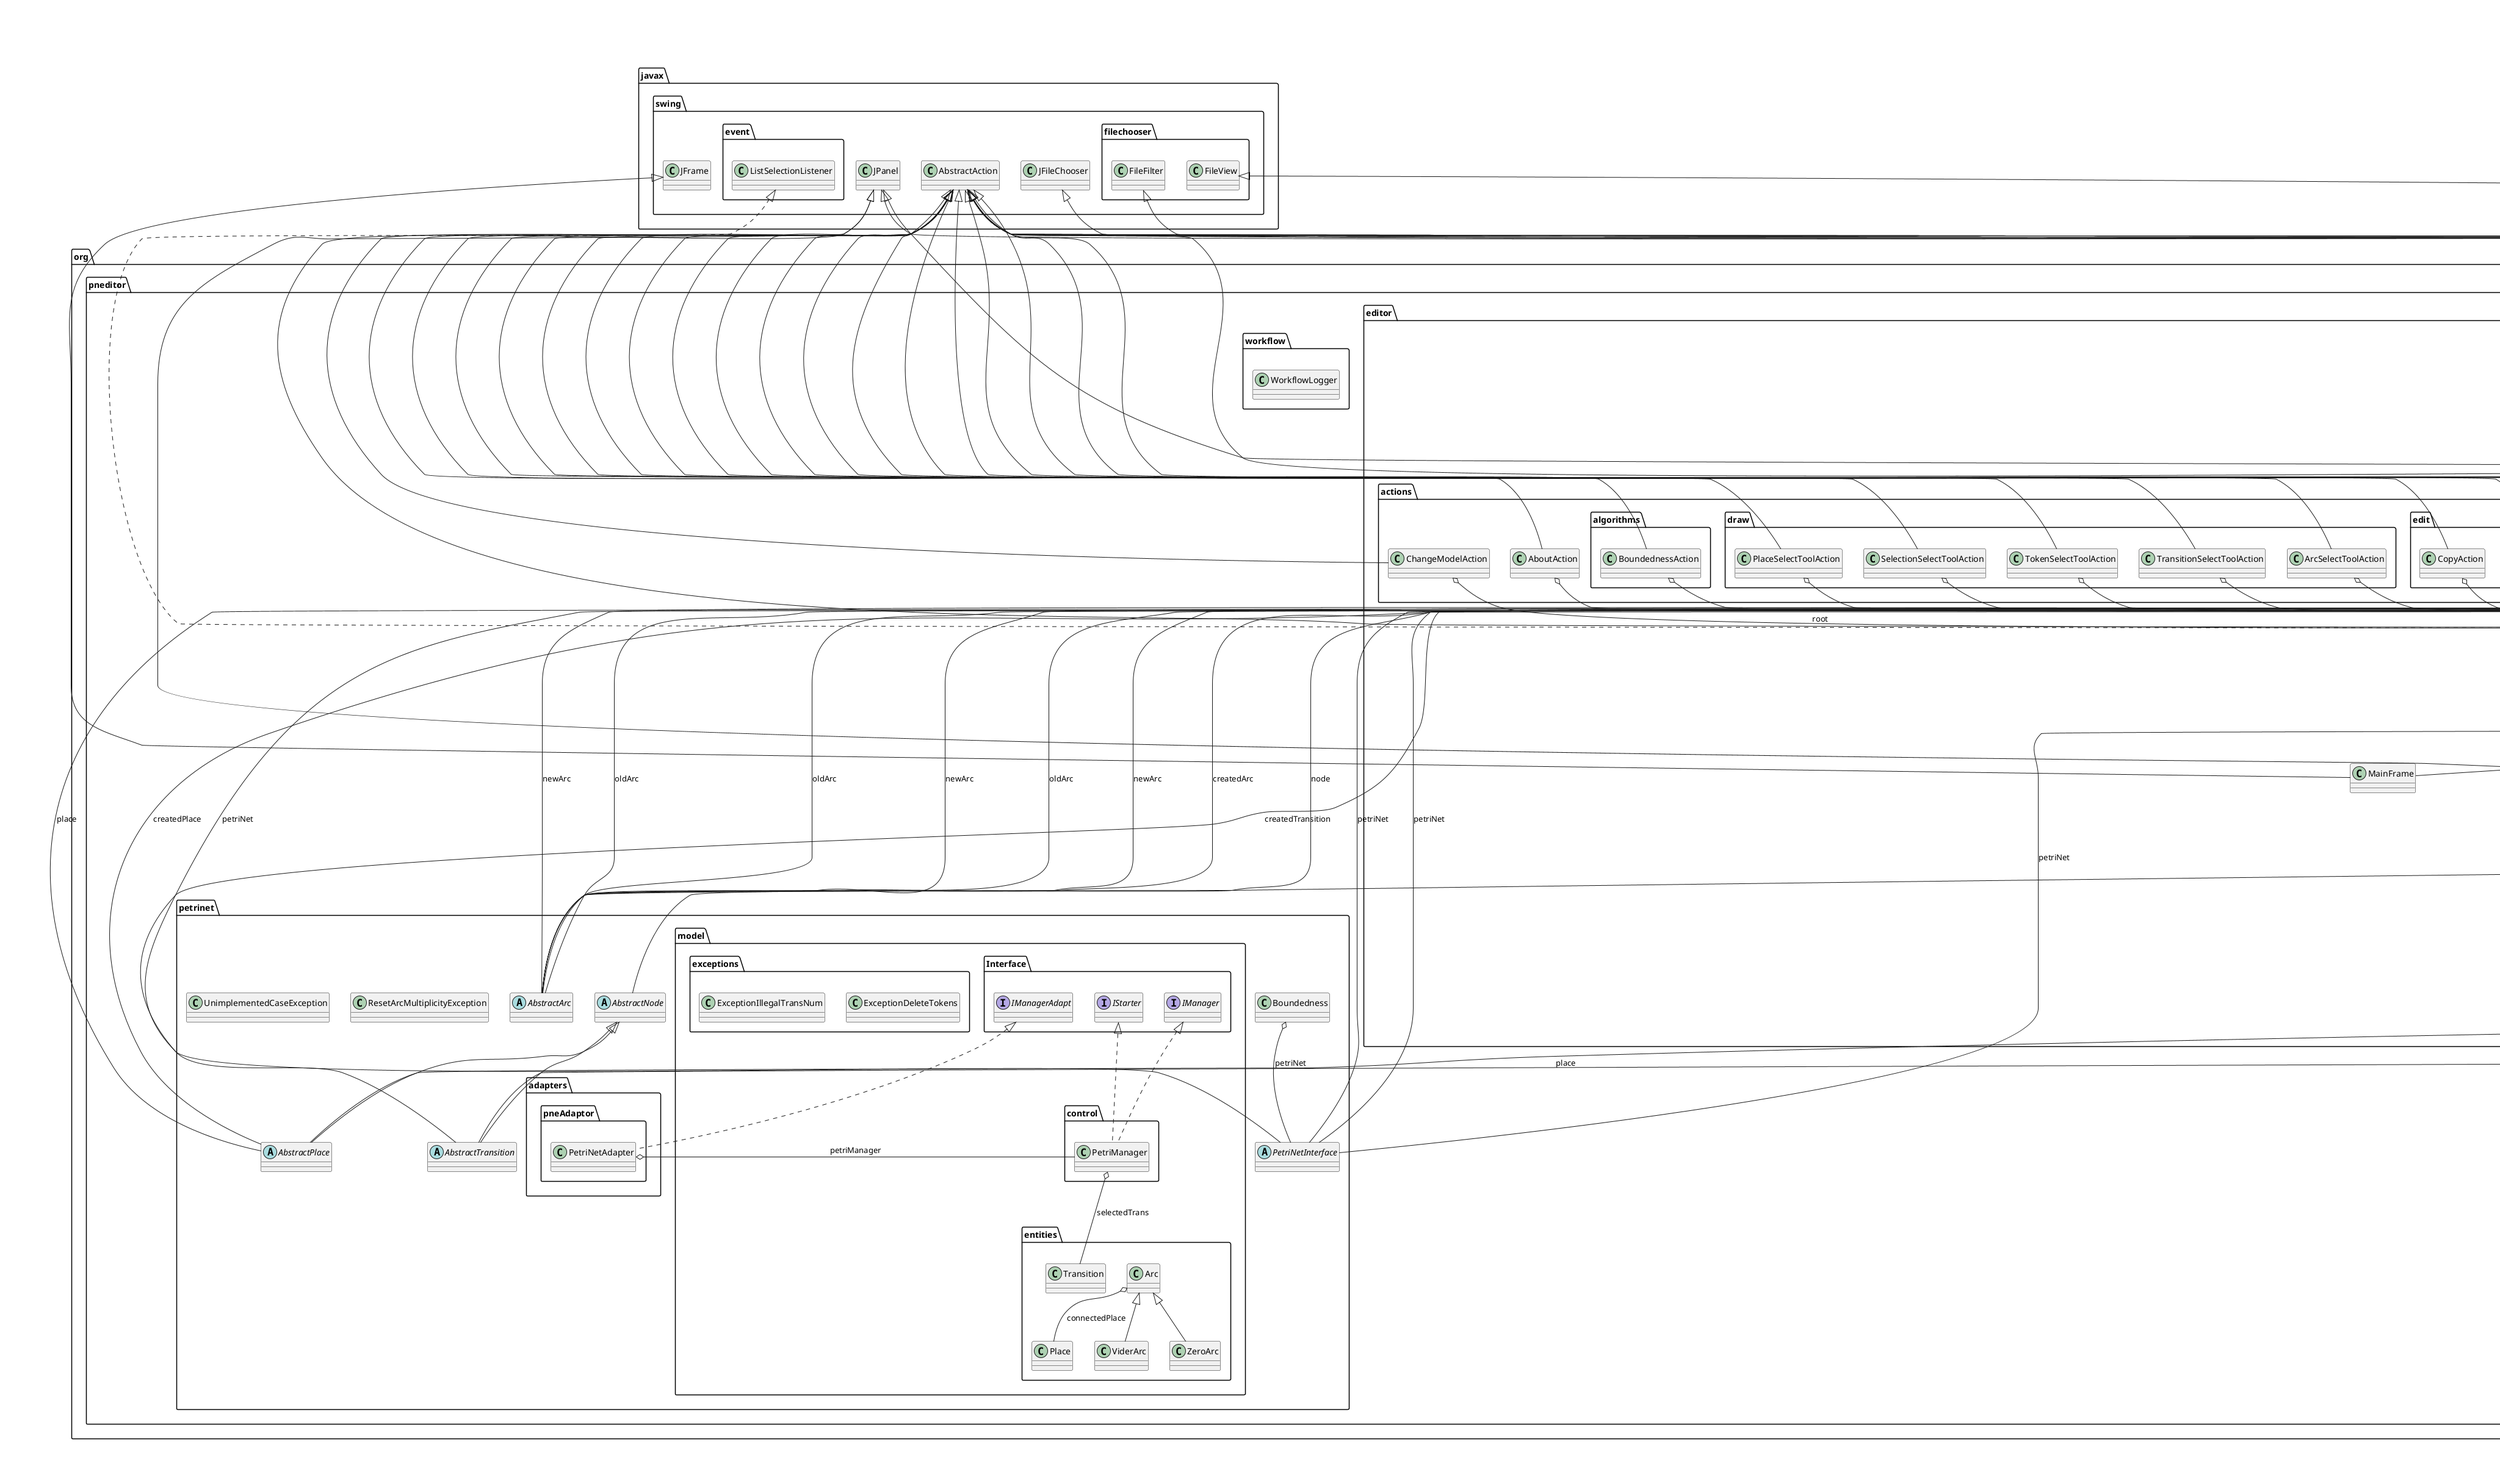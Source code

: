 @startuml

title __MAPD-PNE-CODE's Class Diagram__\n

  namespace logger {
    class logger.PNEditorLogger {
    }
  }
  

  namespace org.pneditor.editor {
    class org.pneditor.editor.DrawingBoard {
    }
  }
  

  namespace org.pneditor.editor {
    class org.pneditor.editor.LocalClipboard {
    }
  }
  

  namespace org.pneditor.editor {
    class org.pneditor.editor.Main {
    }
  }
  

  namespace org.pneditor.editor {
    class org.pneditor.editor.MainFrame {
    }
  }
  

  namespace org.pneditor.editor {
    class org.pneditor.editor.Root {
    }
  }
  

  namespace org.pneditor.editor {
    class org.pneditor.editor.UndoManager {
    }
  }
  

  namespace org.pneditor.editor {
    namespace actions {
      class org.pneditor.editor.actions.AboutAction {
      }
    }
  }
  

  namespace org.pneditor.editor {
    namespace actions {
      class org.pneditor.editor.actions.ChangeModelAction {
      }
    }
  }
  

  namespace org.pneditor.editor {
    namespace actions {
      namespace algorithms {
        class org.pneditor.editor.actions.algorithms.BoundednessAction {
        }
      }
    }
  }
  

  namespace org.pneditor.editor {
    namespace actions {
      namespace draw {
        class org.pneditor.editor.actions.draw.ArcSelectToolAction {
        }
      }
    }
  }
  

  namespace org.pneditor.editor {
    namespace actions {
      namespace draw {
        class org.pneditor.editor.actions.draw.PlaceSelectToolAction {
        }
      }
    }
  }
  

  namespace org.pneditor.editor {
    namespace actions {
      namespace draw {
        class org.pneditor.editor.actions.draw.SelectionSelectToolAction {
        }
      }
    }
  }
  

  namespace org.pneditor.editor {
    namespace actions {
      namespace draw {
        class org.pneditor.editor.actions.draw.TokenSelectToolAction {
        }
      }
    }
  }
  

  namespace org.pneditor.editor {
    namespace actions {
      namespace draw {
        class org.pneditor.editor.actions.draw.TransitionSelectToolAction {
        }
      }
    }
  }
  

  namespace org.pneditor.editor {
    namespace actions {
      namespace edit {
        class org.pneditor.editor.actions.edit.CopyAction {
        }
      }
    }
  }
  

  namespace org.pneditor.editor {
    namespace actions {
      namespace edit {
        class org.pneditor.editor.actions.edit.CutAction {
        }
      }
    }
  }
  

  namespace org.pneditor.editor {
    namespace actions {
      namespace edit {
        class org.pneditor.editor.actions.edit.DeleteAction {
        }
      }
    }
  }
  

  namespace org.pneditor.editor {
    namespace actions {
      namespace edit {
        class org.pneditor.editor.actions.edit.PasteAction {
        }
      }
    }
  }
  

  namespace org.pneditor.editor {
    namespace actions {
      namespace edit {
        class org.pneditor.editor.actions.edit.RedoAction {
        }
      }
    }
  }
  

  namespace org.pneditor.editor {
    namespace actions {
      namespace edit {
        class org.pneditor.editor.actions.edit.SelectAllAction {
        }
      }
    }
  }
  

  namespace org.pneditor.editor {
    namespace actions {
      namespace edit {
        class org.pneditor.editor.actions.edit.UndoAction {
        }
      }
    }
  }
  

  namespace org.pneditor.editor {
    namespace actions {
      namespace element {
        class org.pneditor.editor.actions.element.SetArcInhibitoryAction {
        }
      }
    }
  }
  

  namespace org.pneditor.editor {
    namespace actions {
      namespace element {
        class org.pneditor.editor.actions.element.SetArcMultiplicityAction {
        }
      }
    }
  }
  

  namespace org.pneditor.editor {
    namespace actions {
      namespace element {
        class org.pneditor.editor.actions.element.SetArcRegularAction {
        }
      }
    }
  }
  

  namespace org.pneditor.editor {
    namespace actions {
      namespace element {
        class org.pneditor.editor.actions.element.SetArcResetAction {
        }
      }
    }
  }
  

  namespace org.pneditor.editor {
    namespace actions {
      namespace element {
        class org.pneditor.editor.actions.element.SetLabelAction {
        }
      }
    }
  }
  

  namespace org.pneditor.editor {
    namespace actions {
      namespace element {
        class org.pneditor.editor.actions.element.SetTokensAction {
        }
      }
    }
  }
  

  namespace org.pneditor.editor {
    namespace actions {
      namespace file {
        class org.pneditor.editor.actions.file.ExportAction {
        }
      }
    }
  }
  

  namespace org.pneditor.editor {
    namespace actions {
      namespace file {
        class org.pneditor.editor.actions.file.ImportAction {
        }
      }
    }
  }
  

  namespace org.pneditor.editor {
    namespace actions {
      namespace file {
        class org.pneditor.editor.actions.file.NewFileAction {
        }
      }
    }
  }
  

  namespace org.pneditor.editor {
    namespace actions {
      namespace file {
        class org.pneditor.editor.actions.file.OpenFileAction {
        }
      }
    }
  }
  

  namespace org.pneditor.editor {
    namespace actions {
      namespace file {
        class org.pneditor.editor.actions.file.QuitAction {
        }
      }
    }
  }
  

  namespace org.pneditor.editor {
    namespace actions {
      namespace file {
        class org.pneditor.editor.actions.file.SaveAction {
        }
      }
    }
  }
  

  namespace org.pneditor.editor {
    namespace actions {
      namespace file {
        class org.pneditor.editor.actions.file.SaveFileAsAction {
        }
      }
    }
  }
  

  namespace org.pneditor.editor {
    namespace canvas {
      class org.pneditor.editor.canvas.ArcFeature {
      }
    }
  }
  

  namespace org.pneditor.editor {
    namespace canvas {
      class org.pneditor.editor.canvas.Canvas {
      }
    }
  }
  

  namespace org.pneditor.editor {
    namespace canvas {
      class org.pneditor.editor.canvas.ClickFeature {
      }
    }
  }
  

  namespace org.pneditor.editor {
    namespace canvas {
      class org.pneditor.editor.canvas.DraggingFeature {
      }
    }
  }
  

  namespace org.pneditor.editor {
    namespace canvas {
      class org.pneditor.editor.canvas.EdgeZigzagFeature {
      }
    }
  }
  

  namespace org.pneditor.editor {
    namespace canvas {
      interface org.pneditor.editor.canvas.Feature {
      }
    }
  }
  

  namespace org.pneditor.editor {
    namespace canvas {
      class org.pneditor.editor.canvas.PanningFeature {
      }
    }
  }
  

  namespace org.pneditor.editor {
    namespace canvas {
      class org.pneditor.editor.canvas.PetriNetFeature {
      }
    }
  }
  

  namespace org.pneditor.editor {
    namespace canvas {
      class org.pneditor.editor.canvas.PlaceTransitionMakerFeature {
      }
    }
  }
  

  namespace org.pneditor.editor {
    namespace canvas {
      class org.pneditor.editor.canvas.PopupMenuFeature {
      }
    }
  }
  

  namespace org.pneditor.editor {
    namespace canvas {
      class org.pneditor.editor.canvas.ScrollingFeature {
      }
    }
  }
  

  namespace org.pneditor.editor {
    namespace canvas {
      class org.pneditor.editor.canvas.Selection {
      }
    }
  }
  

  namespace org.pneditor.editor {
    namespace canvas {
      interface org.pneditor.editor.canvas.SelectionChangedListener {
      }
    }
  }
  

  namespace org.pneditor.editor {
    namespace canvas {
      class org.pneditor.editor.canvas.SelectionDrawingFeature {
      }
    }
  }
  

  namespace org.pneditor.editor {
    namespace canvas {
      class org.pneditor.editor.canvas.TokenFeature {
      }
    }
  }
  

  namespace org.pneditor.editor {
    namespace canvas {
      class org.pneditor.editor.canvas.VisualHandle {
      }
    }
  }
  

  namespace org.pneditor.editor {
    namespace canvas {
      class org.pneditor.editor.canvas.VisualSelection {
      }
    }
  }
  

  namespace org.pneditor.editor {
    namespace commands {
      class org.pneditor.editor.commands.AddArcCommand {
      }
    }
  }
  

  namespace org.pneditor.editor {
    namespace commands {
      class org.pneditor.editor.commands.AddPlaceCommand {
      }
    }
  }
  

  namespace org.pneditor.editor {
    namespace commands {
      class org.pneditor.editor.commands.AddTokenCommand {
      }
    }
  }
  

  namespace org.pneditor.editor {
    namespace commands {
      class org.pneditor.editor.commands.AddTransitionCommand {
      }
    }
  }
  

  namespace org.pneditor.editor {
    namespace commands {
      class org.pneditor.editor.commands.CutCommand {
      }
    }
  }
  

  namespace org.pneditor.editor {
    namespace commands {
      class org.pneditor.editor.commands.DeleteArcCommand {
      }
    }
  }
  

  namespace org.pneditor.editor {
    namespace commands {
      class org.pneditor.editor.commands.DeleteElementCommand {
      }
    }
  }
  

  namespace org.pneditor.editor {
    namespace commands {
      class org.pneditor.editor.commands.DeleteElementsCommand {
      }
    }
  }
  

  namespace org.pneditor.editor {
    namespace commands {
      class org.pneditor.editor.commands.DeletePlaceCommand {
      }
    }
  }
  

  namespace org.pneditor.editor {
    namespace commands {
      class org.pneditor.editor.commands.DeleteTransitionCommand {
      }
    }
  }
  

  namespace org.pneditor.editor {
    namespace commands {
      class org.pneditor.editor.commands.FireTransitionCommand {
      }
    }
  }
  

  namespace org.pneditor.editor {
    namespace commands {
      class org.pneditor.editor.commands.MoveElementCommand {
      }
    }
  }
  

  namespace org.pneditor.editor {
    namespace commands {
      class org.pneditor.editor.commands.MoveElementsCommand {
      }
    }
  }
  

  namespace org.pneditor.editor {
    namespace commands {
      class org.pneditor.editor.commands.PasteCommand {
      }
    }
  }
  

  namespace org.pneditor.editor {
    namespace commands {
      class org.pneditor.editor.commands.RemoveTokenCommand {
      }
    }
  }
  

  namespace org.pneditor.editor {
    namespace commands {
      class org.pneditor.editor.commands.SetArcInhibitCommand {
      }
    }
  }
  

  namespace org.pneditor.editor {
    namespace commands {
      class org.pneditor.editor.commands.SetArcMultiplicityCommand {
      }
    }
  }
  

  namespace org.pneditor.editor {
    namespace commands {
      class org.pneditor.editor.commands.SetArcRegularCommand {
      }
    }
  }
  

  namespace org.pneditor.editor {
    namespace commands {
      class org.pneditor.editor.commands.SetArcResetCommand {
      }
    }
  }
  

  namespace org.pneditor.editor {
    namespace commands {
      class org.pneditor.editor.commands.SetEdgeZigzagPointCommand {
      }
    }
  }
  

  namespace org.pneditor.editor {
    namespace commands {
      class org.pneditor.editor.commands.SetLabelCommand {
      }
    }
  }
  

  namespace org.pneditor.editor {
    namespace commands {
      class org.pneditor.editor.commands.SetTokensCommand {
      }
    }
  }
  

  namespace org.pneditor.editor {
    namespace filechooser {
      class org.pneditor.editor.filechooser.EpsFileType {
      }
    }
  }
  

  namespace org.pneditor.editor {
    namespace filechooser {
      class org.pneditor.editor.filechooser.FileChooserDialog {
      }
    }
  }
  

  namespace org.pneditor.editor {
    namespace filechooser {
      class org.pneditor.editor.filechooser.FileIconView {
      }
    }
  }
  

  namespace org.pneditor.editor {
    namespace filechooser {
      abstract class org.pneditor.editor.filechooser.FileType {
      }
    }
  }
  

  namespace org.pneditor.editor {
    namespace filechooser {
      class org.pneditor.editor.filechooser.FileTypeException {
      }
    }
  }
  

  namespace org.pneditor.editor {
    namespace filechooser {
      class org.pneditor.editor.filechooser.PflowFileType {
      }
    }
  }
  

  namespace org.pneditor.editor {
    namespace filechooser {
      class org.pneditor.editor.filechooser.PngFileType {
      }
    }
  }
  

  namespace org.pneditor.editor {
    namespace filechooser {
      class org.pneditor.editor.filechooser.Preview {
      }
    }
  }
  

  namespace org.pneditor.editor {
    namespace filechooser {
      class org.pneditor.editor.filechooser.Sidebar {
      }
    }
  }
  

  namespace org.pneditor.editor {
    namespace filechooser {
      class org.pneditor.editor.filechooser.ViptoolPnmlFileType {
      }
    }
  }
  

  namespace org.pneditor.editor {
    namespace gpetrinet {
      class org.pneditor.editor.gpetrinet.GraphicArc {
      }
    }
  }
  

  namespace org.pneditor.editor {
    namespace gpetrinet {
      abstract class org.pneditor.editor.gpetrinet.GraphicElement {
      }
    }
  }
  

  namespace org.pneditor.editor {
    namespace gpetrinet {
      abstract class org.pneditor.editor.gpetrinet.GraphicNode {
      }
    }
  }
  

  namespace org.pneditor.editor {
    namespace gpetrinet {
      class org.pneditor.editor.gpetrinet.GraphicPetriNet {
      }
    }
  }
  

  namespace org.pneditor.editor {
    namespace gpetrinet {
      class org.pneditor.editor.gpetrinet.GraphicPlace {
      }
    }
  }
  

  namespace org.pneditor.editor {
    namespace gpetrinet {
      class org.pneditor.editor.gpetrinet.GraphicTransition {
      }
    }
  }
  

  namespace org.pneditor.editor {
    namespace gpetrinet {
      class org.pneditor.editor.gpetrinet.PreviewArc {
      }
    }
  }
  

  namespace org.pneditor.petrinet {
    abstract class org.pneditor.petrinet.AbstractArc {
    }
  }
  

  namespace org.pneditor.petrinet {
    abstract class org.pneditor.petrinet.AbstractNode {
    }
  }
  

  namespace org.pneditor.petrinet {
    abstract class org.pneditor.petrinet.AbstractPlace {
    }
  }
  

  namespace org.pneditor.petrinet {
    abstract class org.pneditor.petrinet.AbstractTransition {
    }
  }
  

  namespace org.pneditor.petrinet {
    class org.pneditor.petrinet.Boundedness {
    }
  }
  

  namespace org.pneditor.petrinet {
    abstract class org.pneditor.petrinet.PetriNetInterface {
    }
  }
  

  namespace org.pneditor.petrinet {
    class org.pneditor.petrinet.ResetArcMultiplicityException {
    }
  }
  

  namespace org.pneditor.petrinet {
    class org.pneditor.petrinet.UnimplementedCaseException {
    }
  }
  

  namespace org.pneditor.petrinet {
    namespace adapters.pneAdaptor {
      class org.pneditor.petrinet.adapters.pneAdaptor.PetriNetAdapter {
      }
    }
  }
  

  namespace org.pneditor.petrinet {
    namespace model.Interface {
      interface org.pneditor.petrinet.model.Interface.IManager {
      }
    }
  }
  

  namespace org.pneditor.petrinet {
    namespace model.Interface {
      interface org.pneditor.petrinet.model.Interface.IManagerAdapt {
      }
    }
  }
  

  namespace org.pneditor.petrinet {
    namespace model.Interface {
      interface org.pneditor.petrinet.model.Interface.IStarter {
      }
    }
  }
  

  namespace org.pneditor.petrinet {
    namespace model.control {
      class org.pneditor.petrinet.model.control.PetriManager {
      }
    }
  }
  

  namespace org.pneditor.petrinet {
    namespace model.entities {
      class org.pneditor.petrinet.model.entities.Arc {
      }
    }
  }
  

  namespace org.pneditor.petrinet {
    namespace model.entities {
      class org.pneditor.petrinet.model.entities.Place {
      }
    }
  }
  

  namespace org.pneditor.petrinet {
    namespace model.entities {
      class org.pneditor.petrinet.model.entities.Transition {
      }
    }
  }
  

  namespace org.pneditor.petrinet {
    namespace model.entities {
      class org.pneditor.petrinet.model.entities.ViderArc {
      }
    }
  }
  

  namespace org.pneditor.petrinet {
    namespace model.entities {
      class org.pneditor.petrinet.model.entities.ZeroArc {
      }
    }
  }
  

  namespace org.pneditor.petrinet {
    namespace model.exceptions {
      class org.pneditor.petrinet.model.exceptions.ExceptionDeleteTokens {
      }
    }
  }
  

  namespace org.pneditor.petrinet {
    namespace model.exceptions {
      class org.pneditor.petrinet.model.exceptions.ExceptionIllegalTransNum {
      }
    }
  }
  

  namespace org.pneditor.save.xml {
    class org.pneditor.save.xml.DocumentExporter {
    }
  }
  

  namespace org.pneditor.save.xml {
    class org.pneditor.save.xml.DocumentImporter {
    }
  }
  

  namespace org.pneditor.save.xml {
    class org.pneditor.save.xml.XmlArc {
    }
  }
  

  namespace org.pneditor.save.xml {
    class org.pneditor.save.xml.XmlDocument {
    }
  }
  

  namespace org.pneditor.save.xml {
    class org.pneditor.save.xml.XmlNode {
    }
  }
  

  namespace org.pneditor.save.xml {
    class org.pneditor.save.xml.XmlPetriNet {
    }
  }
  

  namespace org.pneditor.save.xml {
    class org.pneditor.save.xml.XmlPlace {
    }
  }
  

  namespace org.pneditor.save.xml {
    class org.pneditor.save.xml.XmlPoint {
    }
  }
  

  namespace org.pneditor.save.xml {
    class org.pneditor.save.xml.XmlTransition {
    }
  }
  

  namespace org.pneditor.util {
    class org.pneditor.util.CachedGraphics2D {
    }
  }
  

  namespace org.pneditor.util {
    class org.pneditor.util.Colors {
    }
  }
  

  namespace org.pneditor.util {
    interface org.pneditor.util.Command {
    }
  }
  

  namespace org.pneditor.util {
    class org.pneditor.util.EPSGraphics2D {
    }
  }
  

  namespace org.pneditor.util {
    class org.pneditor.util.GraphicsTools {
    }
  }
  

  namespace org.pneditor.util {
    class org.pneditor.util.Point {
    }
  }
  

  namespace org.pneditor.util {
    class org.pneditor.util.StringTools {
    }
  }
  

  namespace org.pneditor.workflow {
    class org.pneditor.workflow.WorkflowLogger {
    }
  }
  

  namespace tests.org.pneditor.petrinet {
    class tests.org.pneditor.petrinet.ArcTest {
    }
  }
  

  namespace tests.org.pneditor.petrinet {
    class tests.org.pneditor.petrinet.NodeTest {
    }
  }
  

  namespace tests.org.pneditor.petrinet {
    class tests.org.pneditor.petrinet.PlaceTest {
    }
  }
  

  namespace tests.org.pneditor.petrinet {
    class tests.org.pneditor.petrinet.TransitionTest {
    }
  }
  

  org.pneditor.editor.DrawingBoard -up-|> javax.swing.JPanel
  org.pneditor.editor.LocalClipboard o-- org.pneditor.editor.gpetrinet.GraphicPetriNet : gPetriNet
  org.pneditor.editor.MainFrame -up-|> javax.swing.JFrame
  org.pneditor.editor.Root .up.|> java.awt.event.WindowListener
  org.pneditor.editor.Root .up.|> javax.swing.event.ListSelectionListener
  org.pneditor.editor.Root .up.|> org.pneditor.editor.canvas.SelectionChangedListener
  org.pneditor.editor.Root o-- org.pneditor.editor.canvas.Canvas : canvas
  org.pneditor.editor.Root o-- org.pneditor.editor.gpetrinet.GraphicElement : clickedElement
  org.pneditor.editor.Root o-- org.pneditor.editor.LocalClipboard : clipboard
  org.pneditor.editor.Root o-- org.pneditor.editor.DrawingBoard : drawingBoard
  org.pneditor.editor.Root o-- org.pneditor.editor.gpetrinet.GraphicPetriNet : graphicPetriNet
  org.pneditor.editor.Root o-- org.pneditor.editor.MainFrame : mainFrame
  org.pneditor.editor.Root o-- org.pneditor.editor.actions.edit.RedoAction : redo
  org.pneditor.editor.Root o-- org.pneditor.editor.canvas.Selection : selection
  org.pneditor.editor.Root o-- org.pneditor.editor.actions.edit.UndoAction : undo
  org.pneditor.editor.Root o-- org.pneditor.editor.UndoManager : undoManager
  org.pneditor.editor.UndoManager o-- org.pneditor.editor.actions.edit.RedoAction : redoAction
  org.pneditor.editor.UndoManager o-- org.pneditor.editor.Root : root
  org.pneditor.editor.UndoManager o-- org.pneditor.editor.actions.edit.UndoAction : undoAction
  org.pneditor.editor.actions.AboutAction -up-|> javax.swing.AbstractAction
  org.pneditor.editor.actions.AboutAction o-- org.pneditor.editor.Root : root
  org.pneditor.editor.actions.ChangeModelAction -up-|> javax.swing.AbstractAction
  org.pneditor.editor.actions.ChangeModelAction o-- org.pneditor.editor.Root : root
  org.pneditor.editor.actions.algorithms.BoundednessAction -up-|> javax.swing.AbstractAction
  org.pneditor.editor.actions.algorithms.BoundednessAction o-- org.pneditor.editor.Root : root
  org.pneditor.editor.actions.draw.ArcSelectToolAction -up-|> javax.swing.AbstractAction
  org.pneditor.editor.actions.draw.ArcSelectToolAction o-- org.pneditor.editor.Root : root
  org.pneditor.editor.actions.draw.PlaceSelectToolAction -up-|> javax.swing.AbstractAction
  org.pneditor.editor.actions.draw.PlaceSelectToolAction o-- org.pneditor.editor.Root : root
  org.pneditor.editor.actions.draw.SelectionSelectToolAction -up-|> javax.swing.AbstractAction
  org.pneditor.editor.actions.draw.SelectionSelectToolAction o-- org.pneditor.editor.Root : root
  org.pneditor.editor.actions.draw.TokenSelectToolAction -up-|> javax.swing.AbstractAction
  org.pneditor.editor.actions.draw.TokenSelectToolAction o-- org.pneditor.editor.Root : root
  org.pneditor.editor.actions.draw.TransitionSelectToolAction -up-|> javax.swing.AbstractAction
  org.pneditor.editor.actions.draw.TransitionSelectToolAction o-- org.pneditor.editor.Root : root
  org.pneditor.editor.actions.edit.CopyAction -up-|> javax.swing.AbstractAction
  org.pneditor.editor.actions.edit.CopyAction o-- org.pneditor.editor.Root : root
  org.pneditor.editor.actions.edit.CutAction -up-|> javax.swing.AbstractAction
  org.pneditor.editor.actions.edit.CutAction o-- org.pneditor.editor.Root : root
  org.pneditor.editor.actions.edit.DeleteAction -up-|> javax.swing.AbstractAction
  org.pneditor.editor.actions.edit.DeleteAction o-- org.pneditor.editor.Root : root
  org.pneditor.editor.actions.edit.PasteAction -up-|> javax.swing.AbstractAction
  org.pneditor.editor.actions.edit.PasteAction o-- org.pneditor.editor.Root : root
  org.pneditor.editor.actions.edit.RedoAction -up-|> javax.swing.AbstractAction
  org.pneditor.editor.actions.edit.RedoAction o-- org.pneditor.editor.Root : root
  org.pneditor.editor.actions.edit.SelectAllAction -up-|> javax.swing.AbstractAction
  org.pneditor.editor.actions.edit.SelectAllAction o-- org.pneditor.editor.Root : root
  org.pneditor.editor.actions.edit.UndoAction -up-|> javax.swing.AbstractAction
  org.pneditor.editor.actions.edit.UndoAction o-- org.pneditor.editor.Root : root
  org.pneditor.editor.actions.element.SetArcInhibitoryAction -up-|> javax.swing.AbstractAction
  org.pneditor.editor.actions.element.SetArcInhibitoryAction o-- org.pneditor.editor.Root : root
  org.pneditor.editor.actions.element.SetArcMultiplicityAction -up-|> javax.swing.AbstractAction
  org.pneditor.editor.actions.element.SetArcMultiplicityAction o-- org.pneditor.editor.Root : root
  org.pneditor.editor.actions.element.SetArcRegularAction -up-|> javax.swing.AbstractAction
  org.pneditor.editor.actions.element.SetArcRegularAction o-- org.pneditor.editor.Root : root
  org.pneditor.editor.actions.element.SetArcResetAction -up-|> javax.swing.AbstractAction
  org.pneditor.editor.actions.element.SetArcResetAction o-- org.pneditor.editor.Root : root
  org.pneditor.editor.actions.element.SetLabelAction -up-|> javax.swing.AbstractAction
  org.pneditor.editor.actions.element.SetLabelAction o-- org.pneditor.editor.Root : root
  org.pneditor.editor.actions.element.SetTokensAction -up-|> javax.swing.AbstractAction
  org.pneditor.editor.actions.element.SetTokensAction o-- org.pneditor.editor.Root : root
  org.pneditor.editor.actions.file.ExportAction -up-|> javax.swing.AbstractAction
  org.pneditor.editor.actions.file.ExportAction o-- org.pneditor.editor.Root : root
  org.pneditor.editor.actions.file.ImportAction -up-|> javax.swing.AbstractAction
  org.pneditor.editor.actions.file.ImportAction o-- org.pneditor.editor.Root : root
  org.pneditor.editor.actions.file.NewFileAction -up-|> javax.swing.AbstractAction
  org.pneditor.editor.actions.file.NewFileAction o-- org.pneditor.editor.Root : root
  org.pneditor.editor.actions.file.OpenFileAction -up-|> javax.swing.AbstractAction
  org.pneditor.editor.actions.file.OpenFileAction o-- org.pneditor.editor.Root : root
  org.pneditor.editor.actions.file.QuitAction -up-|> javax.swing.AbstractAction
  org.pneditor.editor.actions.file.QuitAction o-- org.pneditor.editor.Root : root
  org.pneditor.editor.actions.file.SaveAction -up-|> javax.swing.AbstractAction
  org.pneditor.editor.actions.file.SaveAction o-- org.pneditor.editor.Root : root
  org.pneditor.editor.actions.file.SaveFileAsAction -up-|> javax.swing.AbstractAction
  org.pneditor.editor.actions.file.SaveFileAsAction o-- org.pneditor.editor.Root : root
  org.pneditor.editor.canvas.ArcFeature .up.|> org.pneditor.editor.canvas.Feature
  org.pneditor.editor.canvas.ArcFeature o-- org.pneditor.editor.canvas.Canvas : canvas
  org.pneditor.editor.canvas.ArcFeature o-- org.pneditor.editor.gpetrinet.PreviewArc : connectingArc
  org.pneditor.editor.canvas.ArcFeature o-- org.pneditor.editor.gpetrinet.GraphicPetriNet : graphicPetriNet
  org.pneditor.editor.canvas.ArcFeature o-- org.pneditor.editor.Root : root
  org.pneditor.editor.canvas.ArcFeature o-- org.pneditor.editor.gpetrinet.GraphicNode : sourceElement
  org.pneditor.editor.canvas.Canvas .up.|> java.awt.event.MouseListener
  org.pneditor.editor.canvas.Canvas .up.|> java.awt.event.MouseMotionListener
  org.pneditor.editor.canvas.Canvas .up.|> java.awt.event.MouseWheelListener
  org.pneditor.editor.canvas.Canvas -up-|> javax.swing.JPanel
  org.pneditor.editor.canvas.Canvas o-- org.pneditor.editor.Root : root
  org.pneditor.editor.canvas.Canvas o-- org.pneditor.editor.canvas.ScrollingFeature : scrollingFeature
  org.pneditor.editor.canvas.ClickFeature .up.|> org.pneditor.editor.canvas.Feature
  org.pneditor.editor.canvas.ClickFeature o-- org.pneditor.editor.Root : root
  org.pneditor.editor.canvas.DraggingFeature .up.|> org.pneditor.editor.canvas.Feature
  org.pneditor.editor.canvas.DraggingFeature o-- org.pneditor.editor.canvas.Canvas : canvas
  org.pneditor.editor.canvas.DraggingFeature o-- org.pneditor.editor.gpetrinet.GraphicElement : draggedElement
  org.pneditor.editor.canvas.DraggingFeature o-- org.pneditor.editor.Root : root
  org.pneditor.editor.canvas.EdgeZigzagFeature .up.|> org.pneditor.editor.canvas.Feature
  org.pneditor.editor.canvas.EdgeZigzagFeature o-- org.pneditor.editor.gpetrinet.GraphicArc : arc
  org.pneditor.editor.canvas.EdgeZigzagFeature o-- org.pneditor.editor.canvas.Canvas : canvas
  org.pneditor.editor.canvas.EdgeZigzagFeature o-- org.pneditor.editor.Root : root
  org.pneditor.editor.canvas.EdgeZigzagFeature o-- org.pneditor.editor.canvas.VisualHandle : visualHandle
  org.pneditor.editor.canvas.PanningFeature .up.|> org.pneditor.editor.canvas.Feature
  org.pneditor.editor.canvas.PanningFeature o-- org.pneditor.editor.canvas.Canvas : canvas
  org.pneditor.editor.canvas.PanningFeature o-- org.pneditor.editor.Root : root
  org.pneditor.editor.canvas.PetriNetFeature .up.|> org.pneditor.editor.canvas.Feature
  org.pneditor.editor.canvas.PetriNetFeature o-- org.pneditor.editor.Root : root
  org.pneditor.editor.canvas.PlaceTransitionMakerFeature .up.|> org.pneditor.editor.canvas.Feature
  org.pneditor.editor.canvas.PlaceTransitionMakerFeature o-- org.pneditor.editor.Root : root
  org.pneditor.editor.canvas.PopupMenuFeature .up.|> org.pneditor.editor.canvas.Feature
  org.pneditor.editor.canvas.PopupMenuFeature o-- org.pneditor.editor.canvas.Canvas : canvas
  org.pneditor.editor.canvas.PopupMenuFeature o-- org.pneditor.editor.Root : root
  org.pneditor.editor.canvas.ScrollingFeature .up.|> java.awt.event.AdjustmentListener
  org.pneditor.editor.canvas.ScrollingFeature .up.|> java.awt.event.MouseListener
  org.pneditor.editor.canvas.ScrollingFeature .up.|> java.awt.event.MouseMotionListener
  org.pneditor.editor.canvas.ScrollingFeature .up.|> org.pneditor.editor.canvas.Feature
  org.pneditor.editor.canvas.ScrollingFeature o-- org.pneditor.editor.canvas.Canvas : canvas
  org.pneditor.editor.canvas.ScrollingFeature o-- org.pneditor.editor.Root : root
  org.pneditor.editor.canvas.Selection .up.|> java.lang.Iterable
  org.pneditor.editor.canvas.Selection o-- org.pneditor.editor.canvas.SelectionChangedListener : selectionChangedListener
  org.pneditor.editor.canvas.SelectionDrawingFeature .up.|> org.pneditor.editor.canvas.Feature
  org.pneditor.editor.canvas.SelectionDrawingFeature o-- org.pneditor.editor.canvas.Canvas : canvas
  org.pneditor.editor.canvas.SelectionDrawingFeature o-- org.pneditor.editor.Root : root
  org.pneditor.editor.canvas.SelectionDrawingFeature o-- org.pneditor.editor.canvas.VisualSelection : visualSelection
  org.pneditor.editor.canvas.TokenFeature .up.|> org.pneditor.editor.canvas.Feature
  org.pneditor.editor.canvas.TokenFeature o-- org.pneditor.editor.canvas.Canvas : canvas
  org.pneditor.editor.canvas.TokenFeature o-- org.pneditor.editor.Root : root
  org.pneditor.editor.canvas.VisualHandle -up-|> org.pneditor.editor.gpetrinet.GraphicElement
  org.pneditor.editor.canvas.VisualSelection -up-|> org.pneditor.editor.gpetrinet.GraphicElement
  org.pneditor.editor.commands.AddArcCommand .up.|> org.pneditor.util.Command
  org.pneditor.editor.commands.AddArcCommand o-- org.pneditor.petrinet.AbstractArc : createdArc
  org.pneditor.editor.commands.AddArcCommand o-- org.pneditor.editor.gpetrinet.GraphicNode : destination
  org.pneditor.editor.commands.AddArcCommand o-- org.pneditor.editor.gpetrinet.GraphicPetriNet : gPetriNet
  org.pneditor.editor.commands.AddArcCommand o-- org.pneditor.editor.gpetrinet.GraphicArc : representation
  org.pneditor.editor.commands.AddArcCommand o-- org.pneditor.editor.gpetrinet.GraphicNode : source
  org.pneditor.editor.commands.AddPlaceCommand .up.|> org.pneditor.util.Command
  org.pneditor.editor.commands.AddPlaceCommand o-- org.pneditor.petrinet.AbstractPlace : createdPlace
  org.pneditor.editor.commands.AddPlaceCommand o-- org.pneditor.editor.gpetrinet.GraphicPetriNet : gPetriNet
  org.pneditor.editor.commands.AddPlaceCommand o-- org.pneditor.editor.gpetrinet.GraphicPlace : representation
  org.pneditor.editor.commands.AddTokenCommand .up.|> org.pneditor.util.Command
  org.pneditor.editor.commands.AddTokenCommand o-- org.pneditor.editor.gpetrinet.GraphicPlace : gPlace
  org.pneditor.editor.commands.AddTokenCommand o-- org.pneditor.petrinet.AbstractPlace : place
  org.pneditor.editor.commands.AddTransitionCommand .up.|> org.pneditor.util.Command
  org.pneditor.editor.commands.AddTransitionCommand o-- org.pneditor.petrinet.AbstractTransition : createdTransition
  org.pneditor.editor.commands.AddTransitionCommand o-- org.pneditor.editor.gpetrinet.GraphicPetriNet : gPetriNet
  org.pneditor.editor.commands.AddTransitionCommand o-- org.pneditor.editor.gpetrinet.GraphicTransition : representation
  org.pneditor.editor.commands.CutCommand .up.|> org.pneditor.util.Command
  org.pneditor.editor.commands.CutCommand o-- org.pneditor.util.Command : deleteElements
  org.pneditor.editor.commands.DeleteArcCommand .up.|> org.pneditor.util.Command
  org.pneditor.editor.commands.DeleteArcCommand o-- org.pneditor.editor.gpetrinet.GraphicArc : gArc
  org.pneditor.editor.commands.DeleteArcCommand o-- org.pneditor.editor.gpetrinet.GraphicPetriNet : gPetriNet
  org.pneditor.editor.commands.DeleteElementCommand .up.|> org.pneditor.util.Command
  org.pneditor.editor.commands.DeleteElementCommand o-- org.pneditor.util.Command : deleteElement
  org.pneditor.editor.commands.DeleteElementsCommand .up.|> org.pneditor.util.Command
  org.pneditor.editor.commands.DeletePlaceCommand .up.|> org.pneditor.util.Command
  org.pneditor.editor.commands.DeletePlaceCommand o-- org.pneditor.editor.gpetrinet.GraphicPetriNet : gPetriNet
  org.pneditor.editor.commands.DeletePlaceCommand o-- org.pneditor.editor.gpetrinet.GraphicPlace : gPlace
  org.pneditor.editor.commands.DeleteTransitionCommand .up.|> org.pneditor.util.Command
  org.pneditor.editor.commands.DeleteTransitionCommand o-- org.pneditor.editor.gpetrinet.GraphicPetriNet : gPetriNet
  org.pneditor.editor.commands.DeleteTransitionCommand o-- org.pneditor.editor.gpetrinet.GraphicTransition : gTransition
  org.pneditor.editor.commands.FireTransitionCommand .up.|> org.pneditor.util.Command
  org.pneditor.editor.commands.FireTransitionCommand o-- org.pneditor.editor.gpetrinet.GraphicPetriNet : gPetriNet
  org.pneditor.editor.commands.FireTransitionCommand o-- org.pneditor.editor.gpetrinet.GraphicTransition : transition
  org.pneditor.editor.commands.MoveElementCommand .up.|> org.pneditor.util.Command
  org.pneditor.editor.commands.MoveElementCommand o-- org.pneditor.editor.gpetrinet.GraphicElement : element
  org.pneditor.editor.commands.MoveElementsCommand .up.|> org.pneditor.util.Command
  org.pneditor.editor.commands.PasteCommand .up.|> org.pneditor.util.Command
  org.pneditor.editor.commands.PasteCommand o-- org.pneditor.editor.gpetrinet.GraphicPetriNet : gPetriNet
  org.pneditor.editor.commands.PasteCommand o-- org.pneditor.editor.Root : root
  org.pneditor.editor.commands.RemoveTokenCommand .up.|> org.pneditor.util.Command
  org.pneditor.editor.commands.RemoveTokenCommand o-- org.pneditor.editor.gpetrinet.GraphicPlace : gPlace
  org.pneditor.editor.commands.SetArcInhibitCommand .up.|> org.pneditor.util.Command
  org.pneditor.editor.commands.SetArcInhibitCommand o-- org.pneditor.editor.gpetrinet.GraphicArc : gArc
  org.pneditor.editor.commands.SetArcInhibitCommand o-- org.pneditor.editor.gpetrinet.GraphicPetriNet : gPetriNet
  org.pneditor.editor.commands.SetArcInhibitCommand o-- org.pneditor.petrinet.AbstractArc : newArc
  org.pneditor.editor.commands.SetArcInhibitCommand o-- org.pneditor.petrinet.AbstractArc : oldArc
  org.pneditor.editor.commands.SetArcInhibitCommand o-- org.pneditor.petrinet.PetriNetInterface : petriNet
  org.pneditor.editor.commands.SetArcMultiplicityCommand .up.|> org.pneditor.util.Command
  org.pneditor.editor.commands.SetArcMultiplicityCommand o-- org.pneditor.editor.gpetrinet.GraphicArc : gArc
  org.pneditor.editor.commands.SetArcRegularCommand .up.|> org.pneditor.util.Command
  org.pneditor.editor.commands.SetArcRegularCommand o-- org.pneditor.editor.gpetrinet.GraphicArc : gArc
  org.pneditor.editor.commands.SetArcRegularCommand o-- org.pneditor.editor.gpetrinet.GraphicPetriNet : gPetriNet
  org.pneditor.editor.commands.SetArcRegularCommand o-- org.pneditor.petrinet.AbstractArc : newArc
  org.pneditor.editor.commands.SetArcRegularCommand o-- org.pneditor.petrinet.AbstractArc : oldArc
  org.pneditor.editor.commands.SetArcRegularCommand o-- org.pneditor.petrinet.PetriNetInterface : petriNet
  org.pneditor.editor.commands.SetArcResetCommand .up.|> org.pneditor.util.Command
  org.pneditor.editor.commands.SetArcResetCommand o-- org.pneditor.editor.gpetrinet.GraphicArc : gArc
  org.pneditor.editor.commands.SetArcResetCommand o-- org.pneditor.editor.gpetrinet.GraphicPetriNet : gPetriNet
  org.pneditor.editor.commands.SetArcResetCommand o-- org.pneditor.petrinet.AbstractArc : newArc
  org.pneditor.editor.commands.SetArcResetCommand o-- org.pneditor.petrinet.AbstractArc : oldArc
  org.pneditor.editor.commands.SetArcResetCommand o-- org.pneditor.petrinet.PetriNetInterface : petriNet
  org.pneditor.editor.commands.SetEdgeZigzagPointCommand .up.|> org.pneditor.util.Command
  org.pneditor.editor.commands.SetEdgeZigzagPointCommand o-- org.pneditor.editor.gpetrinet.GraphicArc : gArc
  org.pneditor.editor.commands.SetLabelCommand .up.|> org.pneditor.util.Command
  org.pneditor.editor.commands.SetLabelCommand o-- org.pneditor.editor.gpetrinet.GraphicNode : gNode
  org.pneditor.editor.commands.SetLabelCommand o-- org.pneditor.petrinet.AbstractNode : node
  org.pneditor.editor.commands.SetTokensCommand .up.|> org.pneditor.util.Command
  org.pneditor.editor.commands.SetTokensCommand o-- org.pneditor.editor.gpetrinet.GraphicPlace : gPlace
  org.pneditor.editor.filechooser.EpsFileType -up-|> org.pneditor.editor.filechooser.FileType
  org.pneditor.editor.filechooser.FileChooserDialog -up-|> javax.swing.JFileChooser
  org.pneditor.editor.filechooser.FileChooserDialog o-- org.pneditor.editor.filechooser.Sidebar : sidebar
  org.pneditor.editor.filechooser.FileIconView -up-|> javax.swing.filechooser.FileView
  org.pneditor.editor.filechooser.FileType -up-|> javax.swing.filechooser.FileFilter
  org.pneditor.editor.filechooser.PflowFileType -up-|> org.pneditor.editor.filechooser.FileType
  org.pneditor.editor.filechooser.PngFileType -up-|> org.pneditor.editor.filechooser.FileType
  org.pneditor.editor.filechooser.Preview .up.|> java.beans.PropertyChangeListener
  org.pneditor.editor.filechooser.Preview -up-|> javax.swing.JPanel
  org.pneditor.editor.filechooser.Sidebar .up.|> java.awt.event.ActionListener
  org.pneditor.editor.filechooser.Sidebar .up.|> java.beans.PropertyChangeListener
  org.pneditor.editor.filechooser.Sidebar -up-|> javax.swing.JPanel
  org.pneditor.editor.filechooser.ViptoolPnmlFileType -up-|> org.pneditor.editor.filechooser.FileType
  org.pneditor.editor.gpetrinet.GraphicArc -up-|> org.pneditor.editor.gpetrinet.GraphicElement
  org.pneditor.editor.gpetrinet.GraphicArc o-- org.pneditor.petrinet.AbstractArc : arc
  org.pneditor.editor.gpetrinet.GraphicArc o-- org.pneditor.editor.gpetrinet.GraphicNode : destination
  org.pneditor.editor.gpetrinet.GraphicArc o-- org.pneditor.editor.gpetrinet.GraphicNode : source
  org.pneditor.editor.gpetrinet.GraphicNode -up-|> org.pneditor.editor.gpetrinet.GraphicElement
  org.pneditor.editor.gpetrinet.GraphicPetriNet o-- org.pneditor.petrinet.PetriNetInterface : petriNet
  org.pneditor.editor.gpetrinet.GraphicPlace -up-|> org.pneditor.editor.gpetrinet.GraphicNode
  org.pneditor.editor.gpetrinet.GraphicPlace o-- org.pneditor.petrinet.AbstractPlace : place
  org.pneditor.editor.gpetrinet.GraphicTransition -up-|> org.pneditor.editor.gpetrinet.GraphicNode
  org.pneditor.editor.gpetrinet.GraphicTransition o-- org.pneditor.petrinet.AbstractTransition : transition
  org.pneditor.editor.gpetrinet.PreviewArc -up-|> org.pneditor.editor.gpetrinet.GraphicElement
  org.pneditor.editor.gpetrinet.PreviewArc o-- org.pneditor.editor.gpetrinet.GraphicNode : destination
  org.pneditor.editor.gpetrinet.PreviewArc o-- org.pneditor.editor.gpetrinet.GraphicNode : source
  org.pneditor.petrinet.AbstractPlace -up-|> org.pneditor.petrinet.AbstractNode
  org.pneditor.petrinet.AbstractTransition -up-|> org.pneditor.petrinet.AbstractNode
  org.pneditor.petrinet.Boundedness o-- org.pneditor.petrinet.PetriNetInterface : petriNet
  org.pneditor.petrinet.adapters.pneAdaptor.PetriNetAdapter .up.|> org.pneditor.petrinet.model.Interface.IManagerAdapt
  org.pneditor.petrinet.adapters.pneAdaptor.PetriNetAdapter o-- org.pneditor.petrinet.model.control.PetriManager : petriManager
  org.pneditor.petrinet.model.control.PetriManager .up.|> org.pneditor.petrinet.model.Interface.IManager
  org.pneditor.petrinet.model.control.PetriManager .up.|> org.pneditor.petrinet.model.Interface.IStarter
  org.pneditor.petrinet.model.control.PetriManager o-- org.pneditor.petrinet.model.entities.Transition : selectedTrans
  org.pneditor.petrinet.model.entities.Arc o-- org.pneditor.petrinet.model.entities.Place : connectedPlace
  org.pneditor.petrinet.model.entities.ViderArc -up-|> org.pneditor.petrinet.model.entities.Arc
  org.pneditor.petrinet.model.entities.ZeroArc -up-|> org.pneditor.petrinet.model.entities.Arc
  org.pneditor.save.xml.DocumentExporter o-- org.pneditor.save.xml.XmlDocument : xmlDocument
  org.pneditor.save.xml.DocumentImporter o-- org.pneditor.save.xml.XmlDocument : xmlDocument
  org.pneditor.save.xml.XmlDocument o-- org.pneditor.save.xml.XmlPetriNet : petriNet
  org.pneditor.save.xml.XmlPlace -up-|> org.pneditor.save.xml.XmlNode
  org.pneditor.save.xml.XmlTransition -up-|> org.pneditor.save.xml.XmlNode
  org.pneditor.util.CachedGraphics2D -up-|> java.awt.Graphics2D
  org.pneditor.util.EPSGraphics2D -up-|> java.awt.Graphics2D
  org.pneditor.util.EPSGraphics2D o-- org.pneditor.util.CachedGraphics2D : cachedGraphics


right footer


PlantUML diagram generated by SketchIt! (https://bitbucket.org/pmesmeur/sketch.it)
For more information about this tool, please contact philippe.mesmeur@gmail.com
endfooter

@enduml
